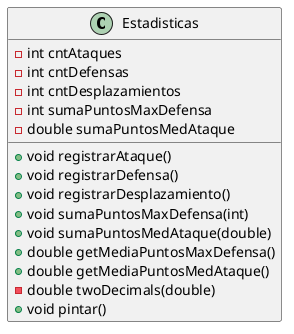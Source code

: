 @startuml
class Estadisticas {
- int cntAtaques
- int cntDefensas
- int cntDesplazamientos
- int sumaPuntosMaxDefensa
- double sumaPuntosMedAtaque
+ void registrarAtaque()
+ void registrarDefensa()
+ void registrarDesplazamiento()
+ void sumaPuntosMaxDefensa(int)
+ void sumaPuntosMedAtaque(double)
+ double getMediaPuntosMaxDefensa()
+ double getMediaPuntosMedAtaque()
- double twoDecimals(double)
+ void pintar()
}
@enduml
